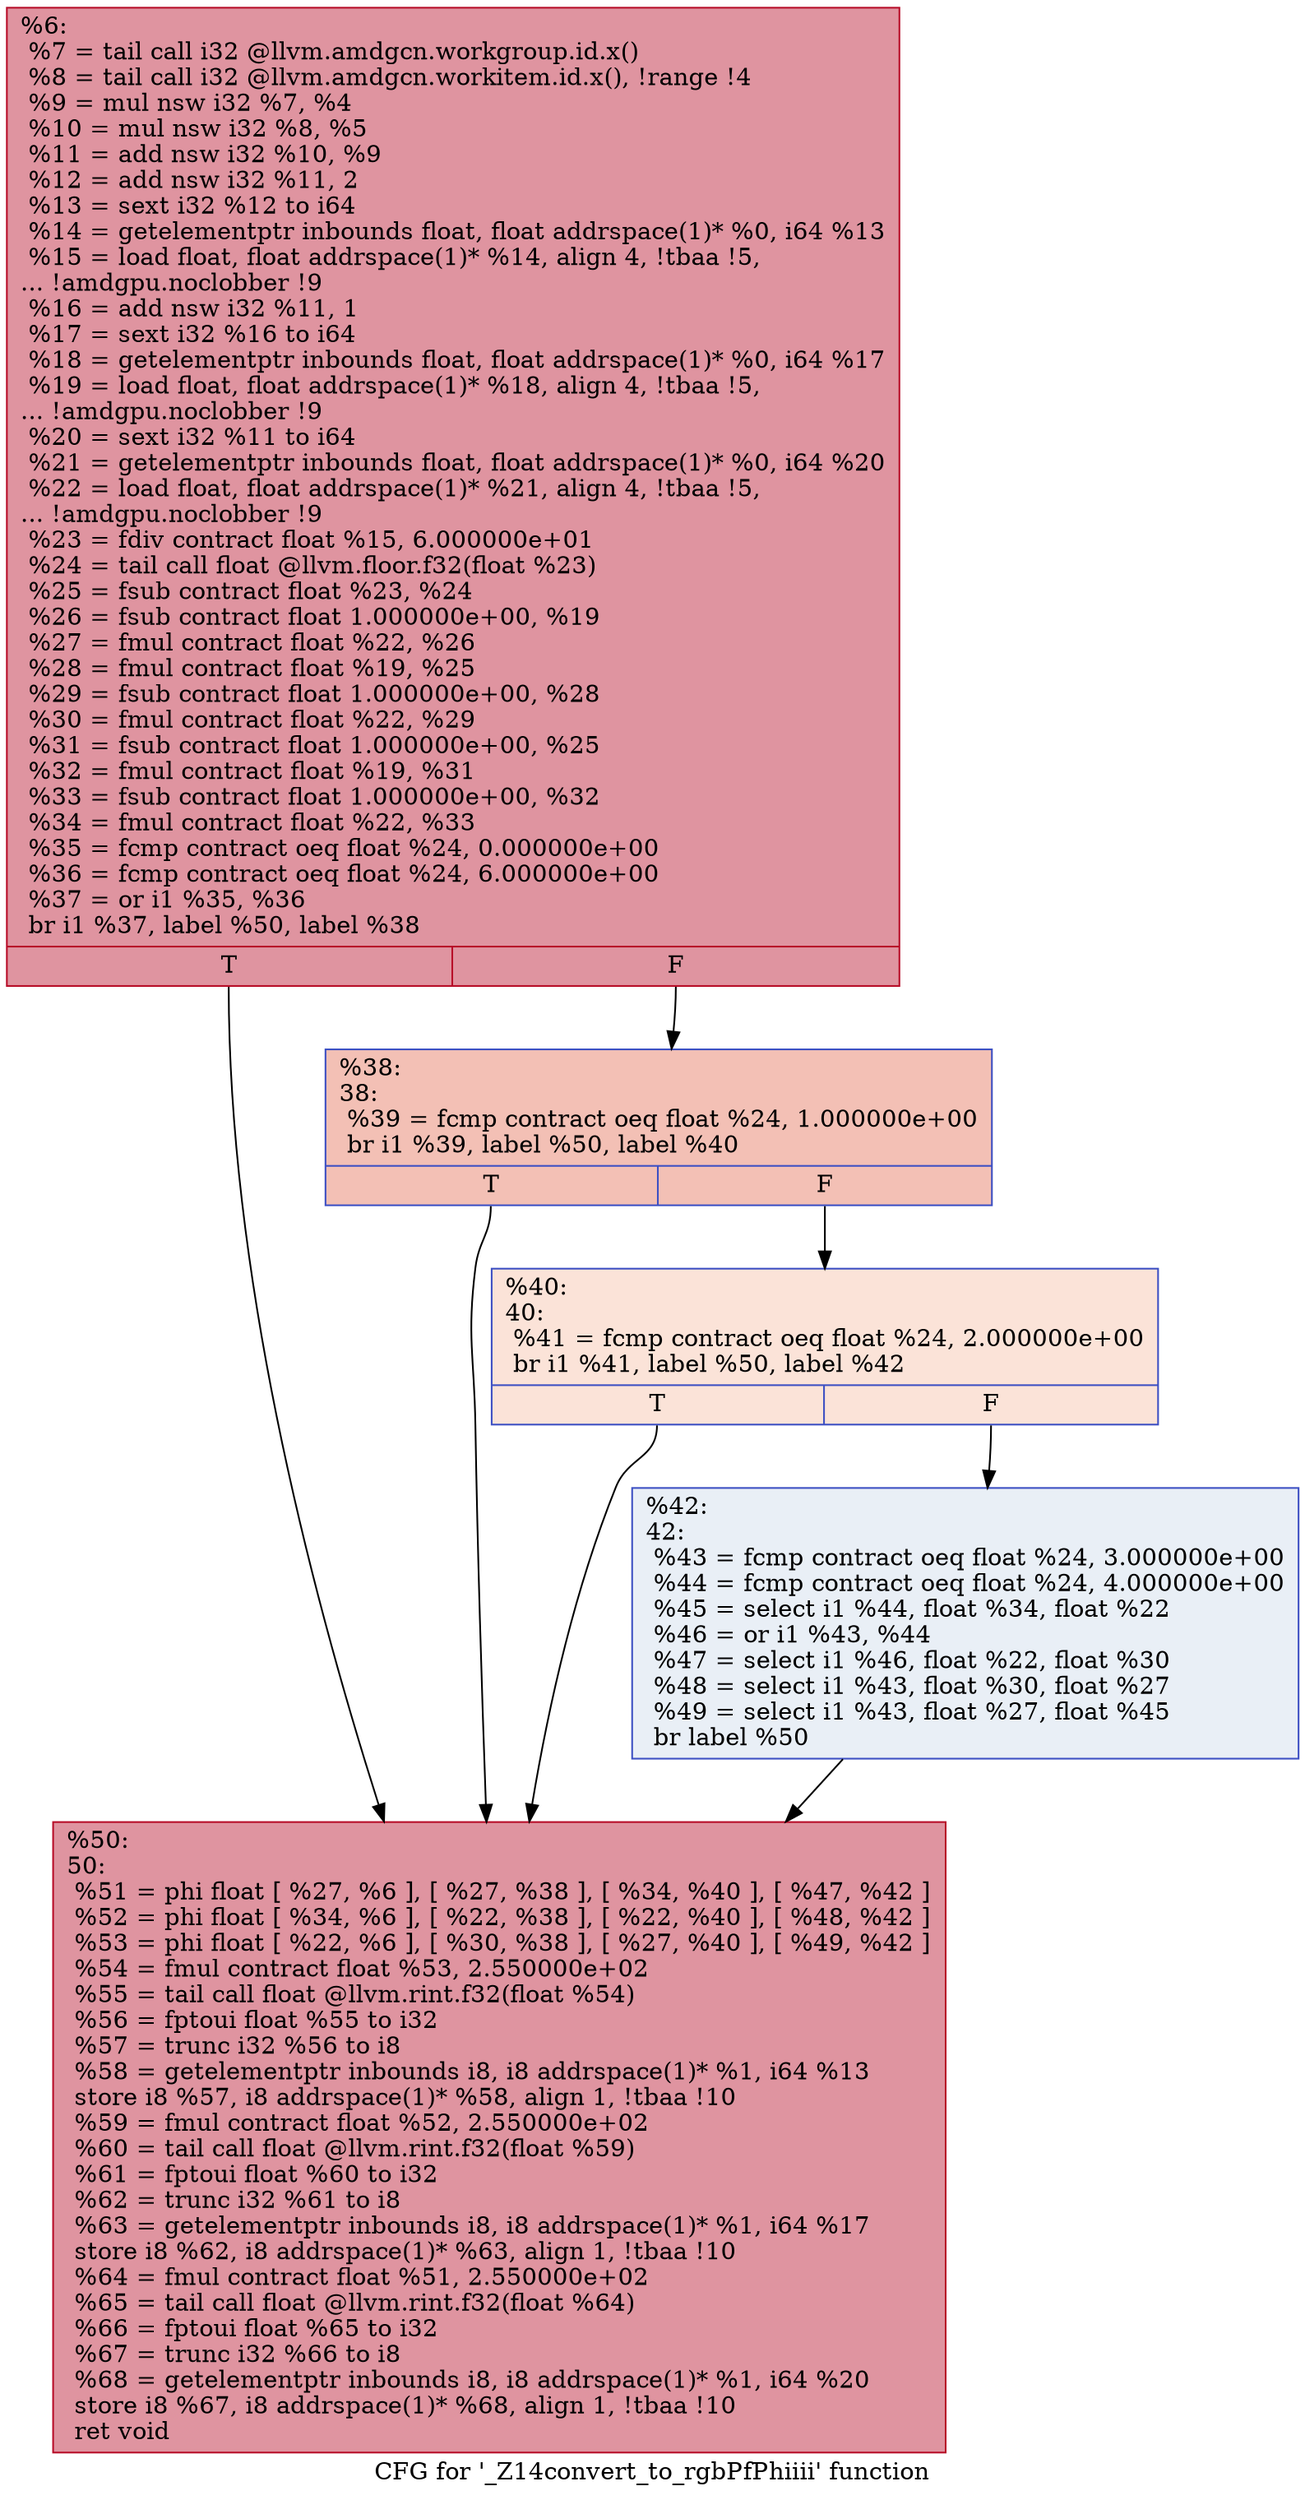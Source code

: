digraph "CFG for '_Z14convert_to_rgbPfPhiiii' function" {
	label="CFG for '_Z14convert_to_rgbPfPhiiii' function";

	Node0x5757aa0 [shape=record,color="#b70d28ff", style=filled, fillcolor="#b70d2870",label="{%6:\l  %7 = tail call i32 @llvm.amdgcn.workgroup.id.x()\l  %8 = tail call i32 @llvm.amdgcn.workitem.id.x(), !range !4\l  %9 = mul nsw i32 %7, %4\l  %10 = mul nsw i32 %8, %5\l  %11 = add nsw i32 %10, %9\l  %12 = add nsw i32 %11, 2\l  %13 = sext i32 %12 to i64\l  %14 = getelementptr inbounds float, float addrspace(1)* %0, i64 %13\l  %15 = load float, float addrspace(1)* %14, align 4, !tbaa !5,\l... !amdgpu.noclobber !9\l  %16 = add nsw i32 %11, 1\l  %17 = sext i32 %16 to i64\l  %18 = getelementptr inbounds float, float addrspace(1)* %0, i64 %17\l  %19 = load float, float addrspace(1)* %18, align 4, !tbaa !5,\l... !amdgpu.noclobber !9\l  %20 = sext i32 %11 to i64\l  %21 = getelementptr inbounds float, float addrspace(1)* %0, i64 %20\l  %22 = load float, float addrspace(1)* %21, align 4, !tbaa !5,\l... !amdgpu.noclobber !9\l  %23 = fdiv contract float %15, 6.000000e+01\l  %24 = tail call float @llvm.floor.f32(float %23)\l  %25 = fsub contract float %23, %24\l  %26 = fsub contract float 1.000000e+00, %19\l  %27 = fmul contract float %22, %26\l  %28 = fmul contract float %19, %25\l  %29 = fsub contract float 1.000000e+00, %28\l  %30 = fmul contract float %22, %29\l  %31 = fsub contract float 1.000000e+00, %25\l  %32 = fmul contract float %19, %31\l  %33 = fsub contract float 1.000000e+00, %32\l  %34 = fmul contract float %22, %33\l  %35 = fcmp contract oeq float %24, 0.000000e+00\l  %36 = fcmp contract oeq float %24, 6.000000e+00\l  %37 = or i1 %35, %36\l  br i1 %37, label %50, label %38\l|{<s0>T|<s1>F}}"];
	Node0x5757aa0:s0 -> Node0x575be20;
	Node0x5757aa0:s1 -> Node0x575beb0;
	Node0x575beb0 [shape=record,color="#3d50c3ff", style=filled, fillcolor="#e5705870",label="{%38:\l38:                                               \l  %39 = fcmp contract oeq float %24, 1.000000e+00\l  br i1 %39, label %50, label %40\l|{<s0>T|<s1>F}}"];
	Node0x575beb0:s0 -> Node0x575be20;
	Node0x575beb0:s1 -> Node0x575c080;
	Node0x575c080 [shape=record,color="#3d50c3ff", style=filled, fillcolor="#f6bfa670",label="{%40:\l40:                                               \l  %41 = fcmp contract oeq float %24, 2.000000e+00\l  br i1 %41, label %50, label %42\l|{<s0>T|<s1>F}}"];
	Node0x575c080:s0 -> Node0x575be20;
	Node0x575c080:s1 -> Node0x575c210;
	Node0x575c210 [shape=record,color="#3d50c3ff", style=filled, fillcolor="#cedaeb70",label="{%42:\l42:                                               \l  %43 = fcmp contract oeq float %24, 3.000000e+00\l  %44 = fcmp contract oeq float %24, 4.000000e+00\l  %45 = select i1 %44, float %34, float %22\l  %46 = or i1 %43, %44\l  %47 = select i1 %46, float %22, float %30\l  %48 = select i1 %43, float %30, float %27\l  %49 = select i1 %43, float %27, float %45\l  br label %50\l}"];
	Node0x575c210 -> Node0x575be20;
	Node0x575be20 [shape=record,color="#b70d28ff", style=filled, fillcolor="#b70d2870",label="{%50:\l50:                                               \l  %51 = phi float [ %27, %6 ], [ %27, %38 ], [ %34, %40 ], [ %47, %42 ]\l  %52 = phi float [ %34, %6 ], [ %22, %38 ], [ %22, %40 ], [ %48, %42 ]\l  %53 = phi float [ %22, %6 ], [ %30, %38 ], [ %27, %40 ], [ %49, %42 ]\l  %54 = fmul contract float %53, 2.550000e+02\l  %55 = tail call float @llvm.rint.f32(float %54)\l  %56 = fptoui float %55 to i32\l  %57 = trunc i32 %56 to i8\l  %58 = getelementptr inbounds i8, i8 addrspace(1)* %1, i64 %13\l  store i8 %57, i8 addrspace(1)* %58, align 1, !tbaa !10\l  %59 = fmul contract float %52, 2.550000e+02\l  %60 = tail call float @llvm.rint.f32(float %59)\l  %61 = fptoui float %60 to i32\l  %62 = trunc i32 %61 to i8\l  %63 = getelementptr inbounds i8, i8 addrspace(1)* %1, i64 %17\l  store i8 %62, i8 addrspace(1)* %63, align 1, !tbaa !10\l  %64 = fmul contract float %51, 2.550000e+02\l  %65 = tail call float @llvm.rint.f32(float %64)\l  %66 = fptoui float %65 to i32\l  %67 = trunc i32 %66 to i8\l  %68 = getelementptr inbounds i8, i8 addrspace(1)* %1, i64 %20\l  store i8 %67, i8 addrspace(1)* %68, align 1, !tbaa !10\l  ret void\l}"];
}
